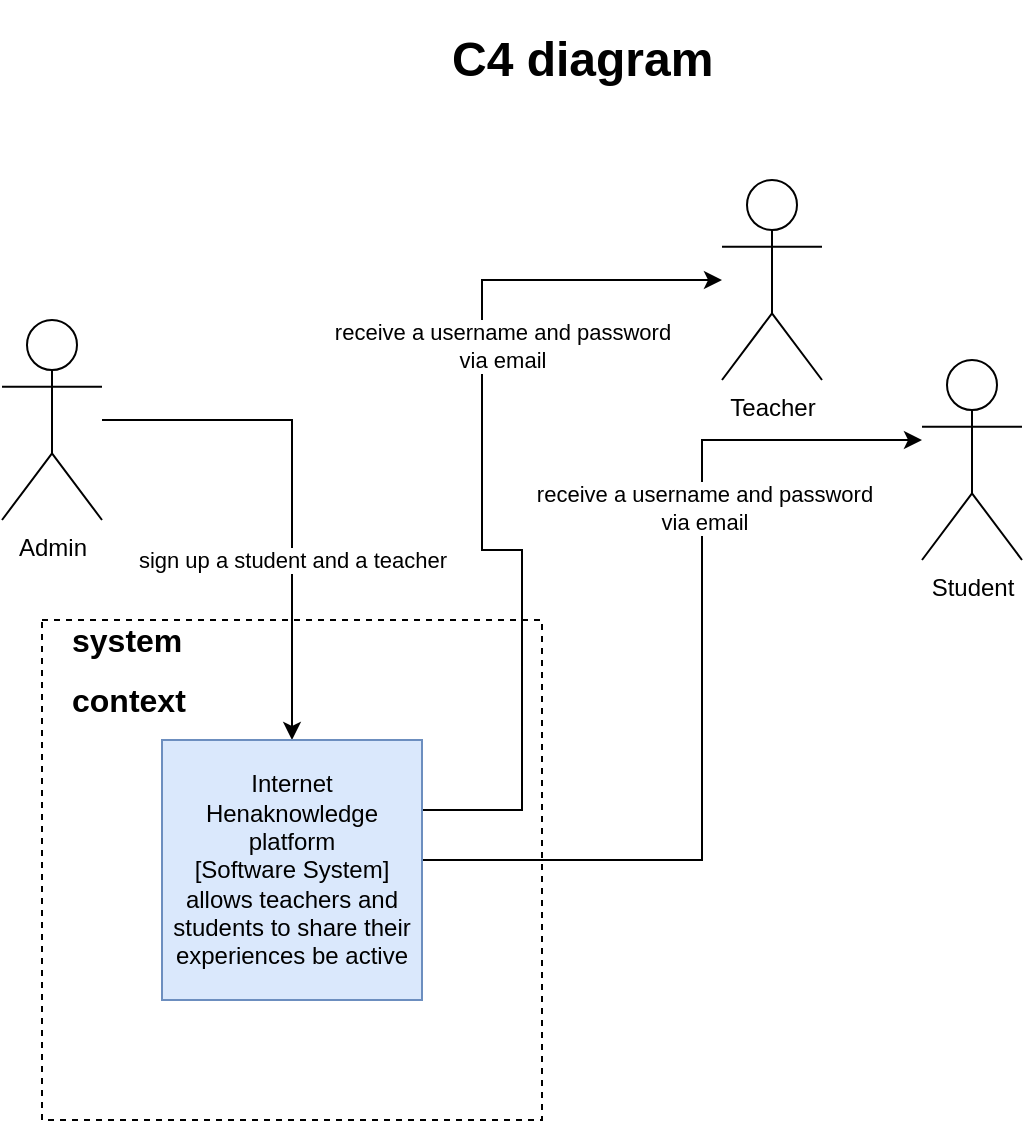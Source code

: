 <mxfile version="14.6.13" type="device"><diagram id="gXnAfYzg1T5sFUubbEvw" name="Page-1"><mxGraphModel dx="1038" dy="491" grid="1" gridSize="10" guides="1" tooltips="1" connect="1" arrows="1" fold="1" page="1" pageScale="1" pageWidth="850" pageHeight="1100" math="0" shadow="0"><root><mxCell id="0"/><mxCell id="1" parent="0"/><mxCell id="3fFRCXRM07f2QWs93jrU-6" value="" style="whiteSpace=wrap;html=1;aspect=fixed;dashed=1;fillColor=none;" parent="1" vertex="1"><mxGeometry x="120" y="330" width="250" height="250" as="geometry"/></mxCell><mxCell id="3fFRCXRM07f2QWs93jrU-1" value="Teacher" style="shape=umlActor;verticalLabelPosition=bottom;verticalAlign=top;html=1;outlineConnect=0;" parent="1" vertex="1"><mxGeometry x="460" y="110" width="50" height="100" as="geometry"/></mxCell><mxCell id="3fFRCXRM07f2QWs93jrU-2" value="Student" style="shape=umlActor;verticalLabelPosition=bottom;verticalAlign=top;html=1;outlineConnect=0;" parent="1" vertex="1"><mxGeometry x="560" y="200" width="50" height="100" as="geometry"/></mxCell><mxCell id="3fFRCXRM07f2QWs93jrU-13" style="edgeStyle=orthogonalEdgeStyle;rounded=0;orthogonalLoop=1;jettySize=auto;html=1;" parent="1" source="3fFRCXRM07f2QWs93jrU-3" target="3fFRCXRM07f2QWs93jrU-9" edge="1"><mxGeometry relative="1" as="geometry"/></mxCell><mxCell id="3fFRCXRM07f2QWs93jrU-14" value="sign up a student and a teacher" style="edgeLabel;html=1;align=center;verticalAlign=middle;resizable=0;points=[];" parent="3fFRCXRM07f2QWs93jrU-13" vertex="1" connectable="0"><mxGeometry x="0.072" y="-2" relative="1" as="geometry"><mxPoint x="2" y="28" as="offset"/></mxGeometry></mxCell><mxCell id="3fFRCXRM07f2QWs93jrU-3" value="Admin" style="shape=umlActor;verticalLabelPosition=bottom;verticalAlign=top;html=1;outlineConnect=0;" parent="1" vertex="1"><mxGeometry x="100" y="180" width="50" height="100" as="geometry"/></mxCell><mxCell id="3fFRCXRM07f2QWs93jrU-4" value="&lt;h1&gt;C4 diagram&lt;/h1&gt;" style="text;html=1;strokeColor=none;fillColor=none;spacing=5;spacingTop=-20;whiteSpace=wrap;overflow=hidden;rounded=0;" parent="1" vertex="1"><mxGeometry x="320" y="30" width="150" height="40" as="geometry"/></mxCell><mxCell id="3fFRCXRM07f2QWs93jrU-15" style="edgeStyle=orthogonalEdgeStyle;rounded=0;orthogonalLoop=1;jettySize=auto;html=1;" parent="1" source="3fFRCXRM07f2QWs93jrU-9" target="3fFRCXRM07f2QWs93jrU-1" edge="1"><mxGeometry relative="1" as="geometry"><mxPoint x="350" y="240.0" as="targetPoint"/><Array as="points"><mxPoint x="360" y="425"/><mxPoint x="360" y="295"/><mxPoint x="340" y="295"/></Array></mxGeometry></mxCell><mxCell id="3fFRCXRM07f2QWs93jrU-17" value="receive a username and password&lt;br&gt;via email" style="edgeLabel;html=1;align=center;verticalAlign=middle;resizable=0;points=[];" parent="3fFRCXRM07f2QWs93jrU-15" vertex="1" connectable="0"><mxGeometry x="0.315" relative="1" as="geometry"><mxPoint x="10" y="-3" as="offset"/></mxGeometry></mxCell><mxCell id="3fFRCXRM07f2QWs93jrU-16" style="edgeStyle=orthogonalEdgeStyle;rounded=0;orthogonalLoop=1;jettySize=auto;html=1;" parent="1" source="3fFRCXRM07f2QWs93jrU-9" target="3fFRCXRM07f2QWs93jrU-2" edge="1"><mxGeometry relative="1" as="geometry"><Array as="points"><mxPoint x="450" y="450"/><mxPoint x="450" y="240"/></Array></mxGeometry></mxCell><mxCell id="3fFRCXRM07f2QWs93jrU-18" value="receive a username and password&lt;br&gt;via email" style="edgeLabel;html=1;align=center;verticalAlign=middle;resizable=0;points=[];" parent="3fFRCXRM07f2QWs93jrU-16" vertex="1" connectable="0"><mxGeometry x="0.376" y="-1" relative="1" as="geometry"><mxPoint as="offset"/></mxGeometry></mxCell><mxCell id="3fFRCXRM07f2QWs93jrU-9" value="Internet Henaknowledge platform&lt;br&gt;[Software System]&lt;br&gt;allows teachers and students to share their experiences be active" style="whiteSpace=wrap;html=1;aspect=fixed;fillColor=#dae8fc;strokeColor=#6c8ebf;" parent="1" vertex="1"><mxGeometry x="180" y="390" width="130" height="130" as="geometry"/></mxCell><mxCell id="3fFRCXRM07f2QWs93jrU-19" value="&lt;h1 style=&quot;font-size: 16px&quot;&gt;&lt;font style=&quot;font-size: 16px&quot;&gt;system&amp;nbsp;&lt;/font&gt;&lt;/h1&gt;&lt;h1 style=&quot;font-size: 16px&quot;&gt;&lt;font style=&quot;font-size: 16px&quot;&gt;context&lt;/font&gt;&lt;/h1&gt;" style="text;html=1;strokeColor=none;fillColor=none;spacing=5;spacingTop=-20;whiteSpace=wrap;overflow=hidden;rounded=0;" parent="1" vertex="1"><mxGeometry x="130" y="330" width="150" height="100" as="geometry"/></mxCell></root></mxGraphModel></diagram></mxfile>